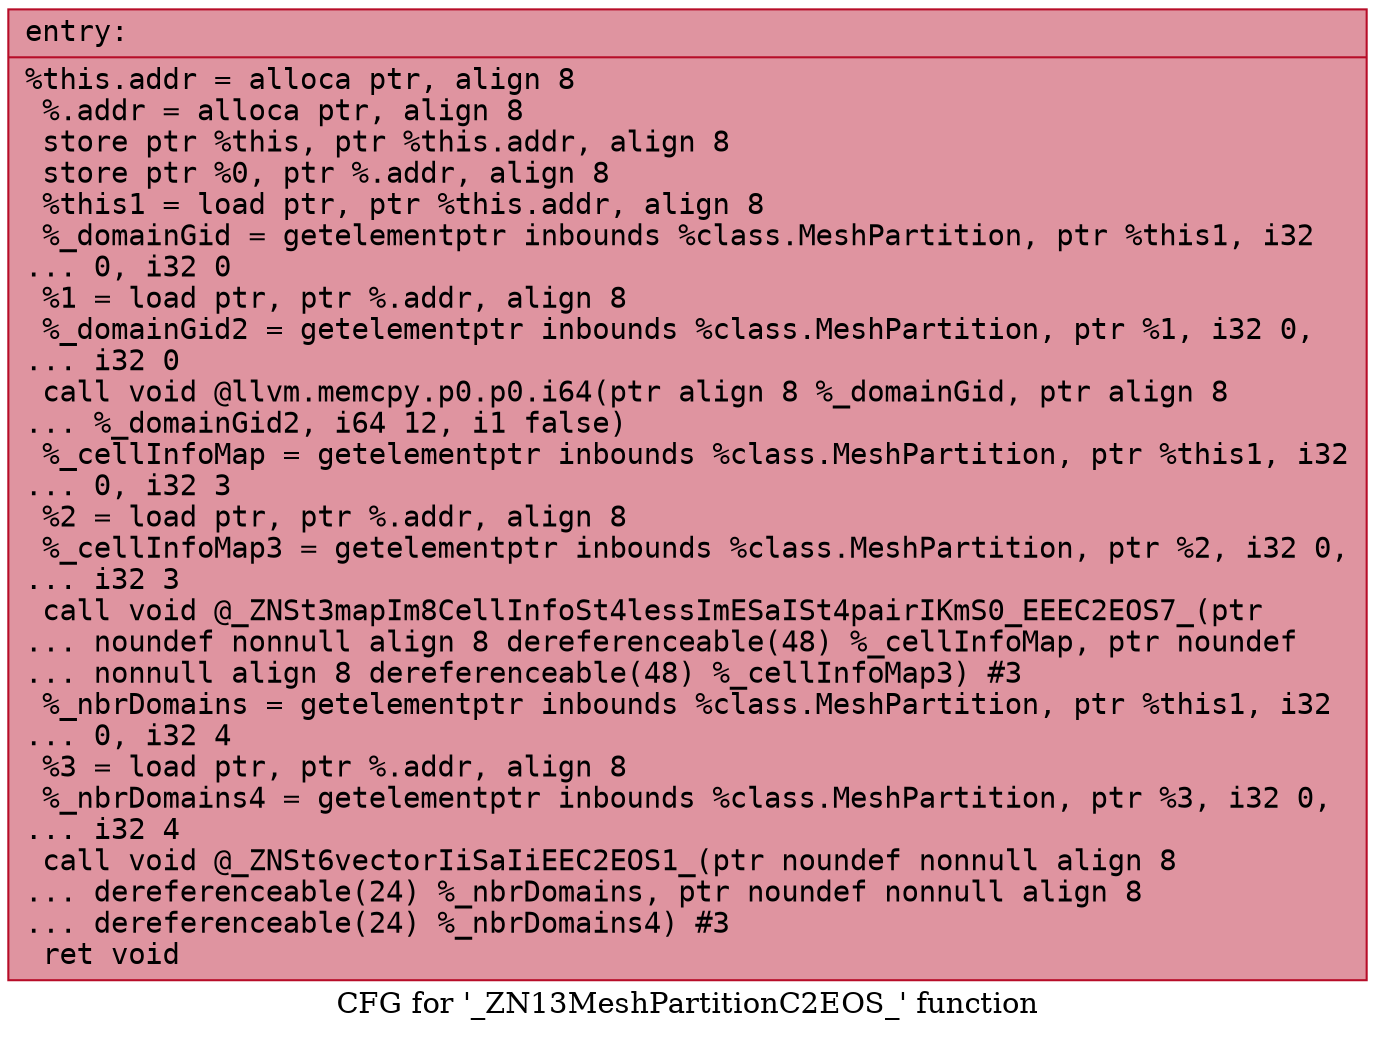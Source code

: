 digraph "CFG for '_ZN13MeshPartitionC2EOS_' function" {
	label="CFG for '_ZN13MeshPartitionC2EOS_' function";

	Node0x55dab4829560 [shape=record,color="#b70d28ff", style=filled, fillcolor="#b70d2870" fontname="Courier",label="{entry:\l|  %this.addr = alloca ptr, align 8\l  %.addr = alloca ptr, align 8\l  store ptr %this, ptr %this.addr, align 8\l  store ptr %0, ptr %.addr, align 8\l  %this1 = load ptr, ptr %this.addr, align 8\l  %_domainGid = getelementptr inbounds %class.MeshPartition, ptr %this1, i32\l... 0, i32 0\l  %1 = load ptr, ptr %.addr, align 8\l  %_domainGid2 = getelementptr inbounds %class.MeshPartition, ptr %1, i32 0,\l... i32 0\l  call void @llvm.memcpy.p0.p0.i64(ptr align 8 %_domainGid, ptr align 8\l... %_domainGid2, i64 12, i1 false)\l  %_cellInfoMap = getelementptr inbounds %class.MeshPartition, ptr %this1, i32\l... 0, i32 3\l  %2 = load ptr, ptr %.addr, align 8\l  %_cellInfoMap3 = getelementptr inbounds %class.MeshPartition, ptr %2, i32 0,\l... i32 3\l  call void @_ZNSt3mapIm8CellInfoSt4lessImESaISt4pairIKmS0_EEEC2EOS7_(ptr\l... noundef nonnull align 8 dereferenceable(48) %_cellInfoMap, ptr noundef\l... nonnull align 8 dereferenceable(48) %_cellInfoMap3) #3\l  %_nbrDomains = getelementptr inbounds %class.MeshPartition, ptr %this1, i32\l... 0, i32 4\l  %3 = load ptr, ptr %.addr, align 8\l  %_nbrDomains4 = getelementptr inbounds %class.MeshPartition, ptr %3, i32 0,\l... i32 4\l  call void @_ZNSt6vectorIiSaIiEEC2EOS1_(ptr noundef nonnull align 8\l... dereferenceable(24) %_nbrDomains, ptr noundef nonnull align 8\l... dereferenceable(24) %_nbrDomains4) #3\l  ret void\l}"];
}
